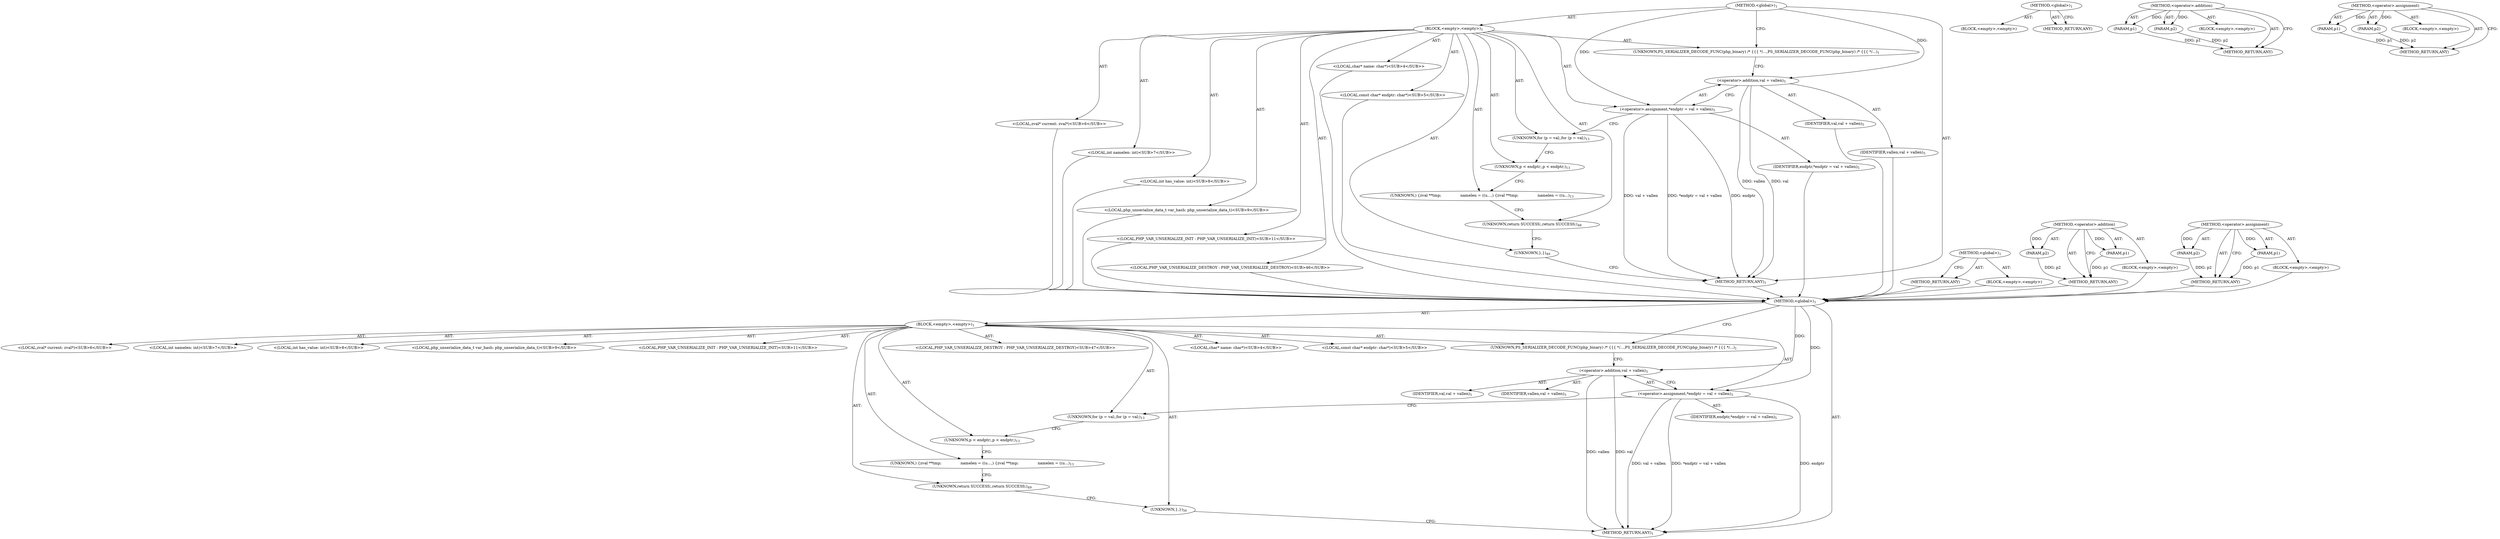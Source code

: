 digraph "&lt;operator&gt;.assignment" {
vulnerable_6 [label=<(METHOD,&lt;global&gt;)<SUB>1</SUB>>];
vulnerable_7 [label=<(BLOCK,&lt;empty&gt;,&lt;empty&gt;)<SUB>1</SUB>>];
vulnerable_8 [label=<(UNKNOWN,PS_SERIALIZER_DECODE_FUNC(php_binary) /* {{{ */...,PS_SERIALIZER_DECODE_FUNC(php_binary) /* {{{ */...)<SUB>1</SUB>>];
vulnerable_9 [label="<(LOCAL,char* name: char*)<SUB>4</SUB>>"];
vulnerable_10 [label="<(LOCAL,const char* endptr: char*)<SUB>5</SUB>>"];
vulnerable_11 [label=<(&lt;operator&gt;.assignment,*endptr = val + vallen)<SUB>5</SUB>>];
vulnerable_12 [label=<(IDENTIFIER,endptr,*endptr = val + vallen)<SUB>5</SUB>>];
vulnerable_13 [label=<(&lt;operator&gt;.addition,val + vallen)<SUB>5</SUB>>];
vulnerable_14 [label=<(IDENTIFIER,val,val + vallen)<SUB>5</SUB>>];
vulnerable_15 [label=<(IDENTIFIER,vallen,val + vallen)<SUB>5</SUB>>];
vulnerable_16 [label="<(LOCAL,zval* current: zval*)<SUB>6</SUB>>"];
vulnerable_17 [label="<(LOCAL,int namelen: int)<SUB>7</SUB>>"];
vulnerable_18 [label="<(LOCAL,int has_value: int)<SUB>8</SUB>>"];
vulnerable_19 [label="<(LOCAL,php_unserialize_data_t var_hash: php_unserialize_data_t)<SUB>9</SUB>>"];
vulnerable_20 [label="<(LOCAL,PHP_VAR_UNSERIALIZE_INIT : PHP_VAR_UNSERIALIZE_INIT)<SUB>11</SUB>>"];
vulnerable_21 [label=<(UNKNOWN,for (p = val;,for (p = val;)<SUB>13</SUB>>];
vulnerable_22 [label=<(UNKNOWN,p &lt; endptr;,p &lt; endptr;)<SUB>13</SUB>>];
vulnerable_23 [label=<(UNKNOWN,) {
		zval **tmp;
                namelen = ((u...,) {
		zval **tmp;
                namelen = ((u...)<SUB>13</SUB>>];
vulnerable_24 [label="<(LOCAL,PHP_VAR_UNSERIALIZE_DESTROY : PHP_VAR_UNSERIALIZE_DESTROY)<SUB>46</SUB>>"];
vulnerable_25 [label=<(UNKNOWN,return SUCCESS;,return SUCCESS;)<SUB>48</SUB>>];
vulnerable_26 [label=<(UNKNOWN,},})<SUB>49</SUB>>];
vulnerable_27 [label=<(METHOD_RETURN,ANY)<SUB>1</SUB>>];
vulnerable_44 [label=<(METHOD,&lt;global&gt;)<SUB>1</SUB>>];
vulnerable_45 [label=<(BLOCK,&lt;empty&gt;,&lt;empty&gt;)>];
vulnerable_46 [label=<(METHOD_RETURN,ANY)>];
vulnerable_55 [label=<(METHOD,&lt;operator&gt;.addition)>];
vulnerable_56 [label=<(PARAM,p1)>];
vulnerable_57 [label=<(PARAM,p2)>];
vulnerable_58 [label=<(BLOCK,&lt;empty&gt;,&lt;empty&gt;)>];
vulnerable_59 [label=<(METHOD_RETURN,ANY)>];
vulnerable_50 [label=<(METHOD,&lt;operator&gt;.assignment)>];
vulnerable_51 [label=<(PARAM,p1)>];
vulnerable_52 [label=<(PARAM,p2)>];
vulnerable_53 [label=<(BLOCK,&lt;empty&gt;,&lt;empty&gt;)>];
vulnerable_54 [label=<(METHOD_RETURN,ANY)>];
fixed_6 [label=<(METHOD,&lt;global&gt;)<SUB>1</SUB>>];
fixed_7 [label=<(BLOCK,&lt;empty&gt;,&lt;empty&gt;)<SUB>1</SUB>>];
fixed_8 [label=<(UNKNOWN,PS_SERIALIZER_DECODE_FUNC(php_binary) /* {{{ */...,PS_SERIALIZER_DECODE_FUNC(php_binary) /* {{{ */...)<SUB>1</SUB>>];
fixed_9 [label="<(LOCAL,char* name: char*)<SUB>4</SUB>>"];
fixed_10 [label="<(LOCAL,const char* endptr: char*)<SUB>5</SUB>>"];
fixed_11 [label=<(&lt;operator&gt;.assignment,*endptr = val + vallen)<SUB>5</SUB>>];
fixed_12 [label=<(IDENTIFIER,endptr,*endptr = val + vallen)<SUB>5</SUB>>];
fixed_13 [label=<(&lt;operator&gt;.addition,val + vallen)<SUB>5</SUB>>];
fixed_14 [label=<(IDENTIFIER,val,val + vallen)<SUB>5</SUB>>];
fixed_15 [label=<(IDENTIFIER,vallen,val + vallen)<SUB>5</SUB>>];
fixed_16 [label="<(LOCAL,zval* current: zval*)<SUB>6</SUB>>"];
fixed_17 [label="<(LOCAL,int namelen: int)<SUB>7</SUB>>"];
fixed_18 [label="<(LOCAL,int has_value: int)<SUB>8</SUB>>"];
fixed_19 [label="<(LOCAL,php_unserialize_data_t var_hash: php_unserialize_data_t)<SUB>9</SUB>>"];
fixed_20 [label="<(LOCAL,PHP_VAR_UNSERIALIZE_INIT : PHP_VAR_UNSERIALIZE_INIT)<SUB>11</SUB>>"];
fixed_21 [label=<(UNKNOWN,for (p = val;,for (p = val;)<SUB>13</SUB>>];
fixed_22 [label=<(UNKNOWN,p &lt; endptr;,p &lt; endptr;)<SUB>13</SUB>>];
fixed_23 [label=<(UNKNOWN,) {
		zval **tmp;
                namelen = ((u...,) {
		zval **tmp;
                namelen = ((u...)<SUB>13</SUB>>];
fixed_24 [label="<(LOCAL,PHP_VAR_UNSERIALIZE_DESTROY : PHP_VAR_UNSERIALIZE_DESTROY)<SUB>47</SUB>>"];
fixed_25 [label=<(UNKNOWN,return SUCCESS;,return SUCCESS;)<SUB>49</SUB>>];
fixed_26 [label=<(UNKNOWN,},})<SUB>50</SUB>>];
fixed_27 [label=<(METHOD_RETURN,ANY)<SUB>1</SUB>>];
fixed_44 [label=<(METHOD,&lt;global&gt;)<SUB>1</SUB>>];
fixed_45 [label=<(BLOCK,&lt;empty&gt;,&lt;empty&gt;)>];
fixed_46 [label=<(METHOD_RETURN,ANY)>];
fixed_55 [label=<(METHOD,&lt;operator&gt;.addition)>];
fixed_56 [label=<(PARAM,p1)>];
fixed_57 [label=<(PARAM,p2)>];
fixed_58 [label=<(BLOCK,&lt;empty&gt;,&lt;empty&gt;)>];
fixed_59 [label=<(METHOD_RETURN,ANY)>];
fixed_50 [label=<(METHOD,&lt;operator&gt;.assignment)>];
fixed_51 [label=<(PARAM,p1)>];
fixed_52 [label=<(PARAM,p2)>];
fixed_53 [label=<(BLOCK,&lt;empty&gt;,&lt;empty&gt;)>];
fixed_54 [label=<(METHOD_RETURN,ANY)>];
vulnerable_6 -> vulnerable_7  [key=0, label="AST: "];
vulnerable_6 -> vulnerable_27  [key=0, label="AST: "];
vulnerable_6 -> vulnerable_8  [key=0, label="CFG: "];
vulnerable_6 -> vulnerable_11  [key=0, label="DDG: "];
vulnerable_6 -> vulnerable_13  [key=0, label="DDG: "];
vulnerable_7 -> vulnerable_8  [key=0, label="AST: "];
vulnerable_7 -> vulnerable_9  [key=0, label="AST: "];
vulnerable_7 -> vulnerable_10  [key=0, label="AST: "];
vulnerable_7 -> vulnerable_11  [key=0, label="AST: "];
vulnerable_7 -> vulnerable_16  [key=0, label="AST: "];
vulnerable_7 -> vulnerable_17  [key=0, label="AST: "];
vulnerable_7 -> vulnerable_18  [key=0, label="AST: "];
vulnerable_7 -> vulnerable_19  [key=0, label="AST: "];
vulnerable_7 -> vulnerable_20  [key=0, label="AST: "];
vulnerable_7 -> vulnerable_21  [key=0, label="AST: "];
vulnerable_7 -> vulnerable_22  [key=0, label="AST: "];
vulnerable_7 -> vulnerable_23  [key=0, label="AST: "];
vulnerable_7 -> vulnerable_24  [key=0, label="AST: "];
vulnerable_7 -> vulnerable_25  [key=0, label="AST: "];
vulnerable_7 -> vulnerable_26  [key=0, label="AST: "];
vulnerable_8 -> vulnerable_13  [key=0, label="CFG: "];
vulnerable_9 -> fixed_6  [key=0];
vulnerable_10 -> fixed_6  [key=0];
vulnerable_11 -> vulnerable_12  [key=0, label="AST: "];
vulnerable_11 -> vulnerable_13  [key=0, label="AST: "];
vulnerable_11 -> vulnerable_21  [key=0, label="CFG: "];
vulnerable_11 -> vulnerable_27  [key=0, label="DDG: endptr"];
vulnerable_11 -> vulnerable_27  [key=1, label="DDG: val + vallen"];
vulnerable_11 -> vulnerable_27  [key=2, label="DDG: *endptr = val + vallen"];
vulnerable_12 -> fixed_6  [key=0];
vulnerable_13 -> vulnerable_14  [key=0, label="AST: "];
vulnerable_13 -> vulnerable_15  [key=0, label="AST: "];
vulnerable_13 -> vulnerable_11  [key=0, label="CFG: "];
vulnerable_13 -> vulnerable_27  [key=0, label="DDG: vallen"];
vulnerable_13 -> vulnerable_27  [key=1, label="DDG: val"];
vulnerable_14 -> fixed_6  [key=0];
vulnerable_15 -> fixed_6  [key=0];
vulnerable_16 -> fixed_6  [key=0];
vulnerable_17 -> fixed_6  [key=0];
vulnerable_18 -> fixed_6  [key=0];
vulnerable_19 -> fixed_6  [key=0];
vulnerable_20 -> fixed_6  [key=0];
vulnerable_21 -> vulnerable_22  [key=0, label="CFG: "];
vulnerable_22 -> vulnerable_23  [key=0, label="CFG: "];
vulnerable_23 -> vulnerable_25  [key=0, label="CFG: "];
vulnerable_24 -> fixed_6  [key=0];
vulnerable_25 -> vulnerable_26  [key=0, label="CFG: "];
vulnerable_26 -> vulnerable_27  [key=0, label="CFG: "];
vulnerable_27 -> fixed_6  [key=0];
vulnerable_44 -> vulnerable_45  [key=0, label="AST: "];
vulnerable_44 -> vulnerable_46  [key=0, label="AST: "];
vulnerable_44 -> vulnerable_46  [key=1, label="CFG: "];
vulnerable_45 -> fixed_6  [key=0];
vulnerable_46 -> fixed_6  [key=0];
vulnerable_55 -> vulnerable_56  [key=0, label="AST: "];
vulnerable_55 -> vulnerable_56  [key=1, label="DDG: "];
vulnerable_55 -> vulnerable_58  [key=0, label="AST: "];
vulnerable_55 -> vulnerable_57  [key=0, label="AST: "];
vulnerable_55 -> vulnerable_57  [key=1, label="DDG: "];
vulnerable_55 -> vulnerable_59  [key=0, label="AST: "];
vulnerable_55 -> vulnerable_59  [key=1, label="CFG: "];
vulnerable_56 -> vulnerable_59  [key=0, label="DDG: p1"];
vulnerable_57 -> vulnerable_59  [key=0, label="DDG: p2"];
vulnerable_58 -> fixed_6  [key=0];
vulnerable_59 -> fixed_6  [key=0];
vulnerable_50 -> vulnerable_51  [key=0, label="AST: "];
vulnerable_50 -> vulnerable_51  [key=1, label="DDG: "];
vulnerable_50 -> vulnerable_53  [key=0, label="AST: "];
vulnerable_50 -> vulnerable_52  [key=0, label="AST: "];
vulnerable_50 -> vulnerable_52  [key=1, label="DDG: "];
vulnerable_50 -> vulnerable_54  [key=0, label="AST: "];
vulnerable_50 -> vulnerable_54  [key=1, label="CFG: "];
vulnerable_51 -> vulnerable_54  [key=0, label="DDG: p1"];
vulnerable_52 -> vulnerable_54  [key=0, label="DDG: p2"];
vulnerable_53 -> fixed_6  [key=0];
vulnerable_54 -> fixed_6  [key=0];
fixed_6 -> fixed_7  [key=0, label="AST: "];
fixed_6 -> fixed_27  [key=0, label="AST: "];
fixed_6 -> fixed_8  [key=0, label="CFG: "];
fixed_6 -> fixed_11  [key=0, label="DDG: "];
fixed_6 -> fixed_13  [key=0, label="DDG: "];
fixed_7 -> fixed_8  [key=0, label="AST: "];
fixed_7 -> fixed_9  [key=0, label="AST: "];
fixed_7 -> fixed_10  [key=0, label="AST: "];
fixed_7 -> fixed_11  [key=0, label="AST: "];
fixed_7 -> fixed_16  [key=0, label="AST: "];
fixed_7 -> fixed_17  [key=0, label="AST: "];
fixed_7 -> fixed_18  [key=0, label="AST: "];
fixed_7 -> fixed_19  [key=0, label="AST: "];
fixed_7 -> fixed_20  [key=0, label="AST: "];
fixed_7 -> fixed_21  [key=0, label="AST: "];
fixed_7 -> fixed_22  [key=0, label="AST: "];
fixed_7 -> fixed_23  [key=0, label="AST: "];
fixed_7 -> fixed_24  [key=0, label="AST: "];
fixed_7 -> fixed_25  [key=0, label="AST: "];
fixed_7 -> fixed_26  [key=0, label="AST: "];
fixed_8 -> fixed_13  [key=0, label="CFG: "];
fixed_11 -> fixed_12  [key=0, label="AST: "];
fixed_11 -> fixed_13  [key=0, label="AST: "];
fixed_11 -> fixed_21  [key=0, label="CFG: "];
fixed_11 -> fixed_27  [key=0, label="DDG: endptr"];
fixed_11 -> fixed_27  [key=1, label="DDG: val + vallen"];
fixed_11 -> fixed_27  [key=2, label="DDG: *endptr = val + vallen"];
fixed_13 -> fixed_14  [key=0, label="AST: "];
fixed_13 -> fixed_15  [key=0, label="AST: "];
fixed_13 -> fixed_11  [key=0, label="CFG: "];
fixed_13 -> fixed_27  [key=0, label="DDG: vallen"];
fixed_13 -> fixed_27  [key=1, label="DDG: val"];
fixed_21 -> fixed_22  [key=0, label="CFG: "];
fixed_22 -> fixed_23  [key=0, label="CFG: "];
fixed_23 -> fixed_25  [key=0, label="CFG: "];
fixed_25 -> fixed_26  [key=0, label="CFG: "];
fixed_26 -> fixed_27  [key=0, label="CFG: "];
fixed_44 -> fixed_45  [key=0, label="AST: "];
fixed_44 -> fixed_46  [key=0, label="AST: "];
fixed_44 -> fixed_46  [key=1, label="CFG: "];
fixed_55 -> fixed_56  [key=0, label="AST: "];
fixed_55 -> fixed_56  [key=1, label="DDG: "];
fixed_55 -> fixed_58  [key=0, label="AST: "];
fixed_55 -> fixed_57  [key=0, label="AST: "];
fixed_55 -> fixed_57  [key=1, label="DDG: "];
fixed_55 -> fixed_59  [key=0, label="AST: "];
fixed_55 -> fixed_59  [key=1, label="CFG: "];
fixed_56 -> fixed_59  [key=0, label="DDG: p1"];
fixed_57 -> fixed_59  [key=0, label="DDG: p2"];
fixed_50 -> fixed_51  [key=0, label="AST: "];
fixed_50 -> fixed_51  [key=1, label="DDG: "];
fixed_50 -> fixed_53  [key=0, label="AST: "];
fixed_50 -> fixed_52  [key=0, label="AST: "];
fixed_50 -> fixed_52  [key=1, label="DDG: "];
fixed_50 -> fixed_54  [key=0, label="AST: "];
fixed_50 -> fixed_54  [key=1, label="CFG: "];
fixed_51 -> fixed_54  [key=0, label="DDG: p1"];
fixed_52 -> fixed_54  [key=0, label="DDG: p2"];
}
